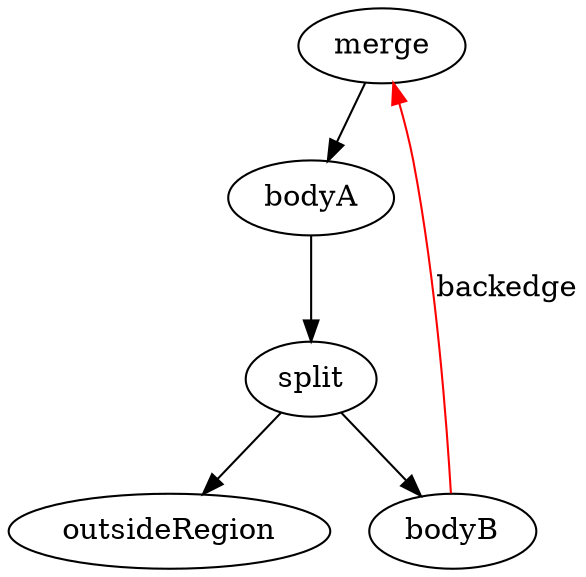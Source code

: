 digraph {
  merge; /* root node */
  merge -> bodyA;
  bodyA -> split;
  split -> outsideRegion;
  split -> bodyB;
  edge [label=backedge, color=red];
  bodyB -> merge;
}